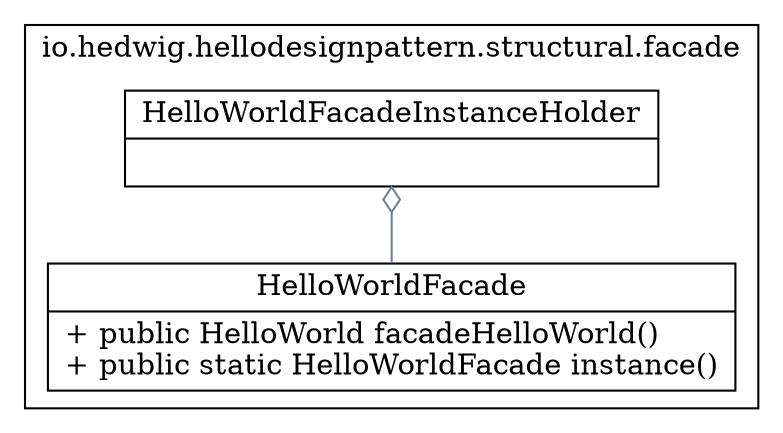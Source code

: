 digraph domain {
  edge [ fontsize = 11 ];
  node [ shape=record ];
  subgraph cluster_0 {
    label = "io.hedwig.hellodesignpattern.structural.facade";
    HelloWorldFacade [ label = "{HelloWorldFacade | + public HelloWorld facadeHelloWorld()\l+ public static HelloWorldFacade instance()\l}" ] 
    HelloWorldFacadeInstanceHolder [ label = "{HelloWorldFacadeInstanceHolder | }" ] 
  }
  HelloWorldFacadeInstanceHolder -> HelloWorldFacade [ dir=back arrowtail=odiamond color=slategray];
}